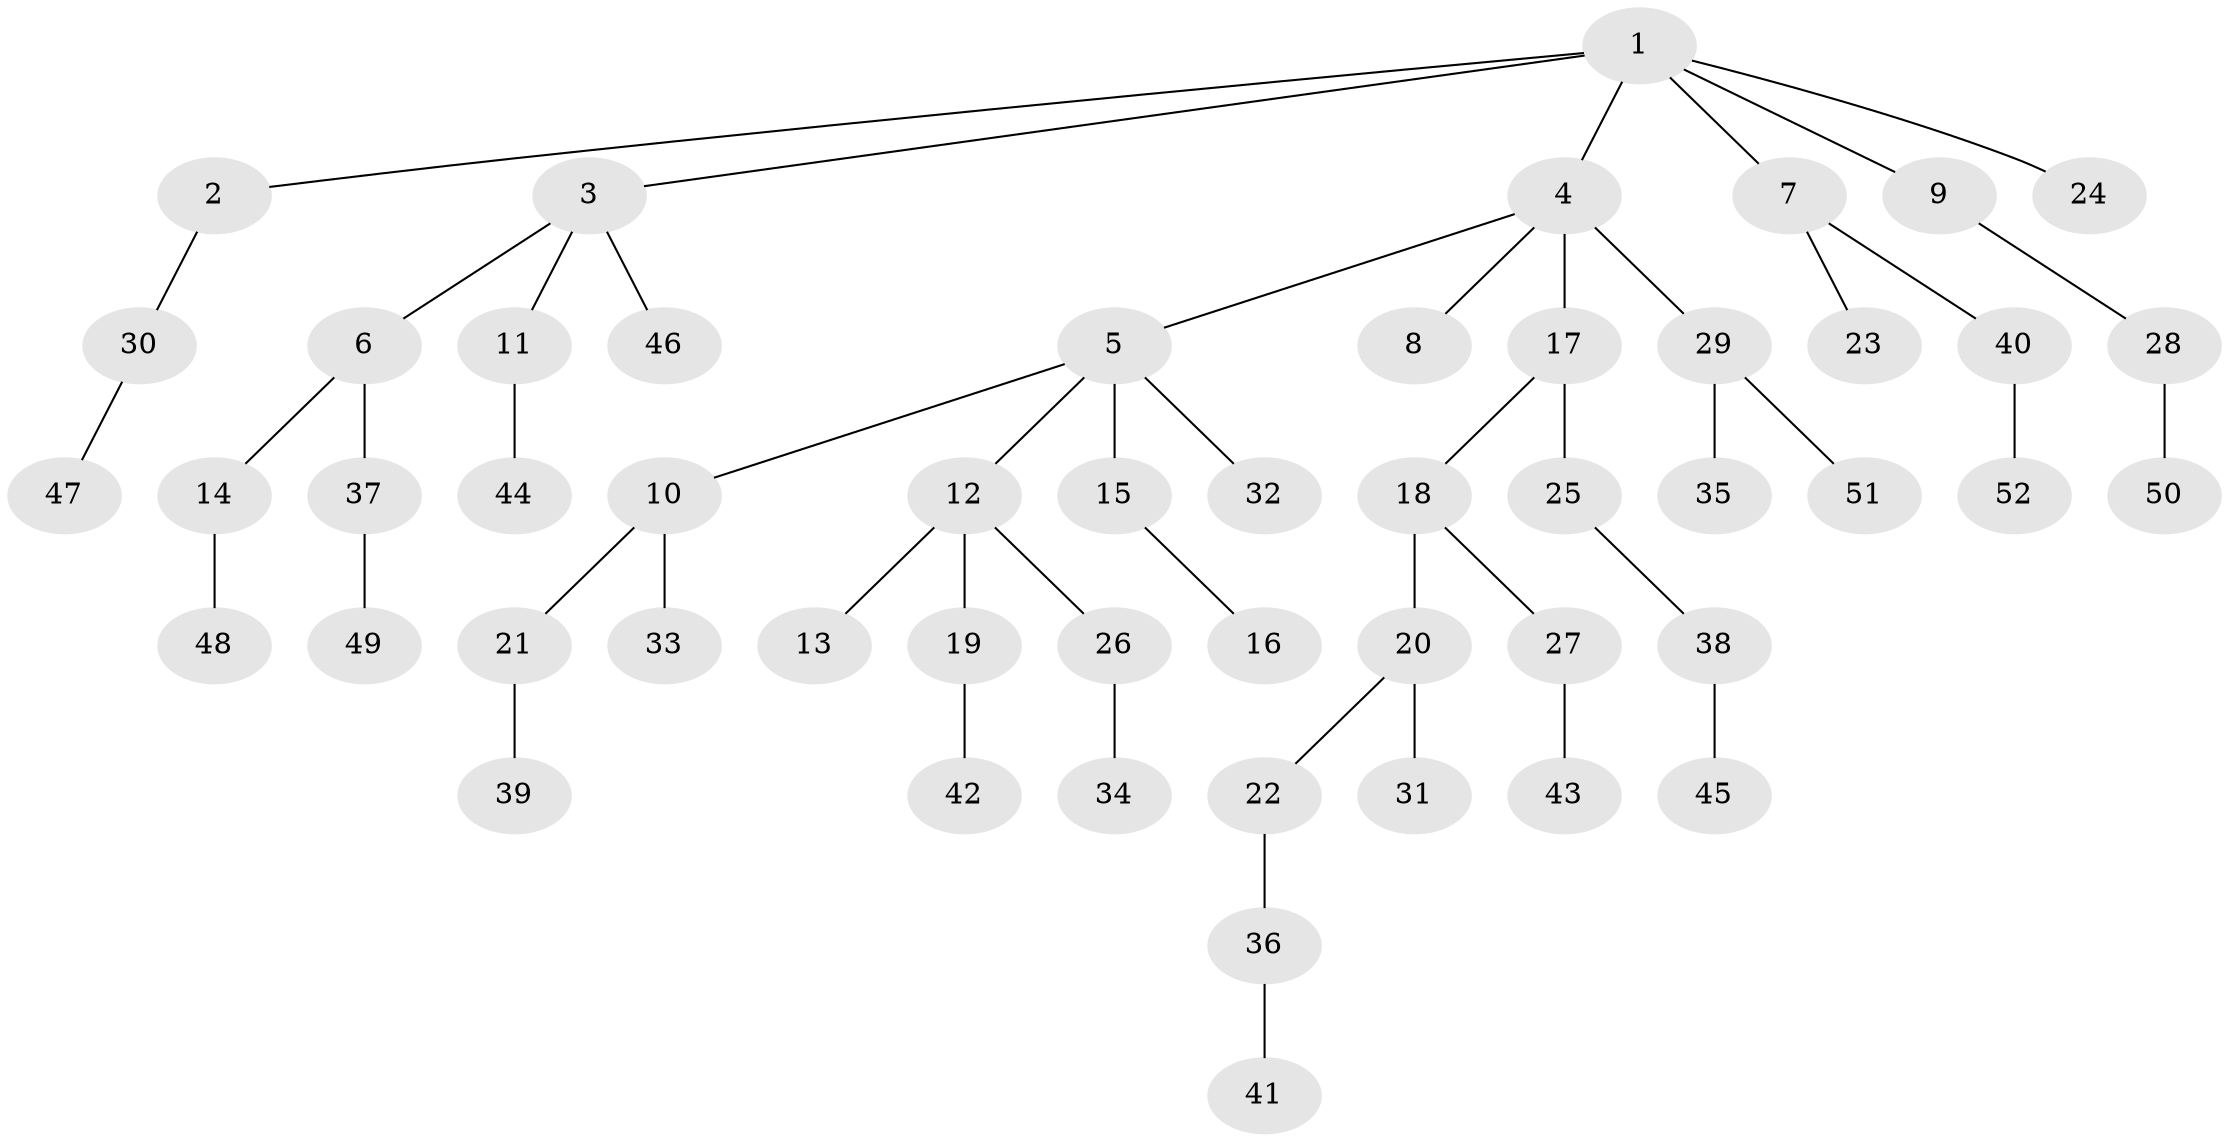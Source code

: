 // coarse degree distribution, {6: 0.03225806451612903, 4: 0.06451612903225806, 5: 0.03225806451612903, 2: 0.25806451612903225, 1: 0.5161290322580645, 3: 0.0967741935483871}
// Generated by graph-tools (version 1.1) at 2025/19/03/04/25 18:19:20]
// undirected, 52 vertices, 51 edges
graph export_dot {
graph [start="1"]
  node [color=gray90,style=filled];
  1;
  2;
  3;
  4;
  5;
  6;
  7;
  8;
  9;
  10;
  11;
  12;
  13;
  14;
  15;
  16;
  17;
  18;
  19;
  20;
  21;
  22;
  23;
  24;
  25;
  26;
  27;
  28;
  29;
  30;
  31;
  32;
  33;
  34;
  35;
  36;
  37;
  38;
  39;
  40;
  41;
  42;
  43;
  44;
  45;
  46;
  47;
  48;
  49;
  50;
  51;
  52;
  1 -- 2;
  1 -- 3;
  1 -- 4;
  1 -- 7;
  1 -- 9;
  1 -- 24;
  2 -- 30;
  3 -- 6;
  3 -- 11;
  3 -- 46;
  4 -- 5;
  4 -- 8;
  4 -- 17;
  4 -- 29;
  5 -- 10;
  5 -- 12;
  5 -- 15;
  5 -- 32;
  6 -- 14;
  6 -- 37;
  7 -- 23;
  7 -- 40;
  9 -- 28;
  10 -- 21;
  10 -- 33;
  11 -- 44;
  12 -- 13;
  12 -- 19;
  12 -- 26;
  14 -- 48;
  15 -- 16;
  17 -- 18;
  17 -- 25;
  18 -- 20;
  18 -- 27;
  19 -- 42;
  20 -- 22;
  20 -- 31;
  21 -- 39;
  22 -- 36;
  25 -- 38;
  26 -- 34;
  27 -- 43;
  28 -- 50;
  29 -- 35;
  29 -- 51;
  30 -- 47;
  36 -- 41;
  37 -- 49;
  38 -- 45;
  40 -- 52;
}
